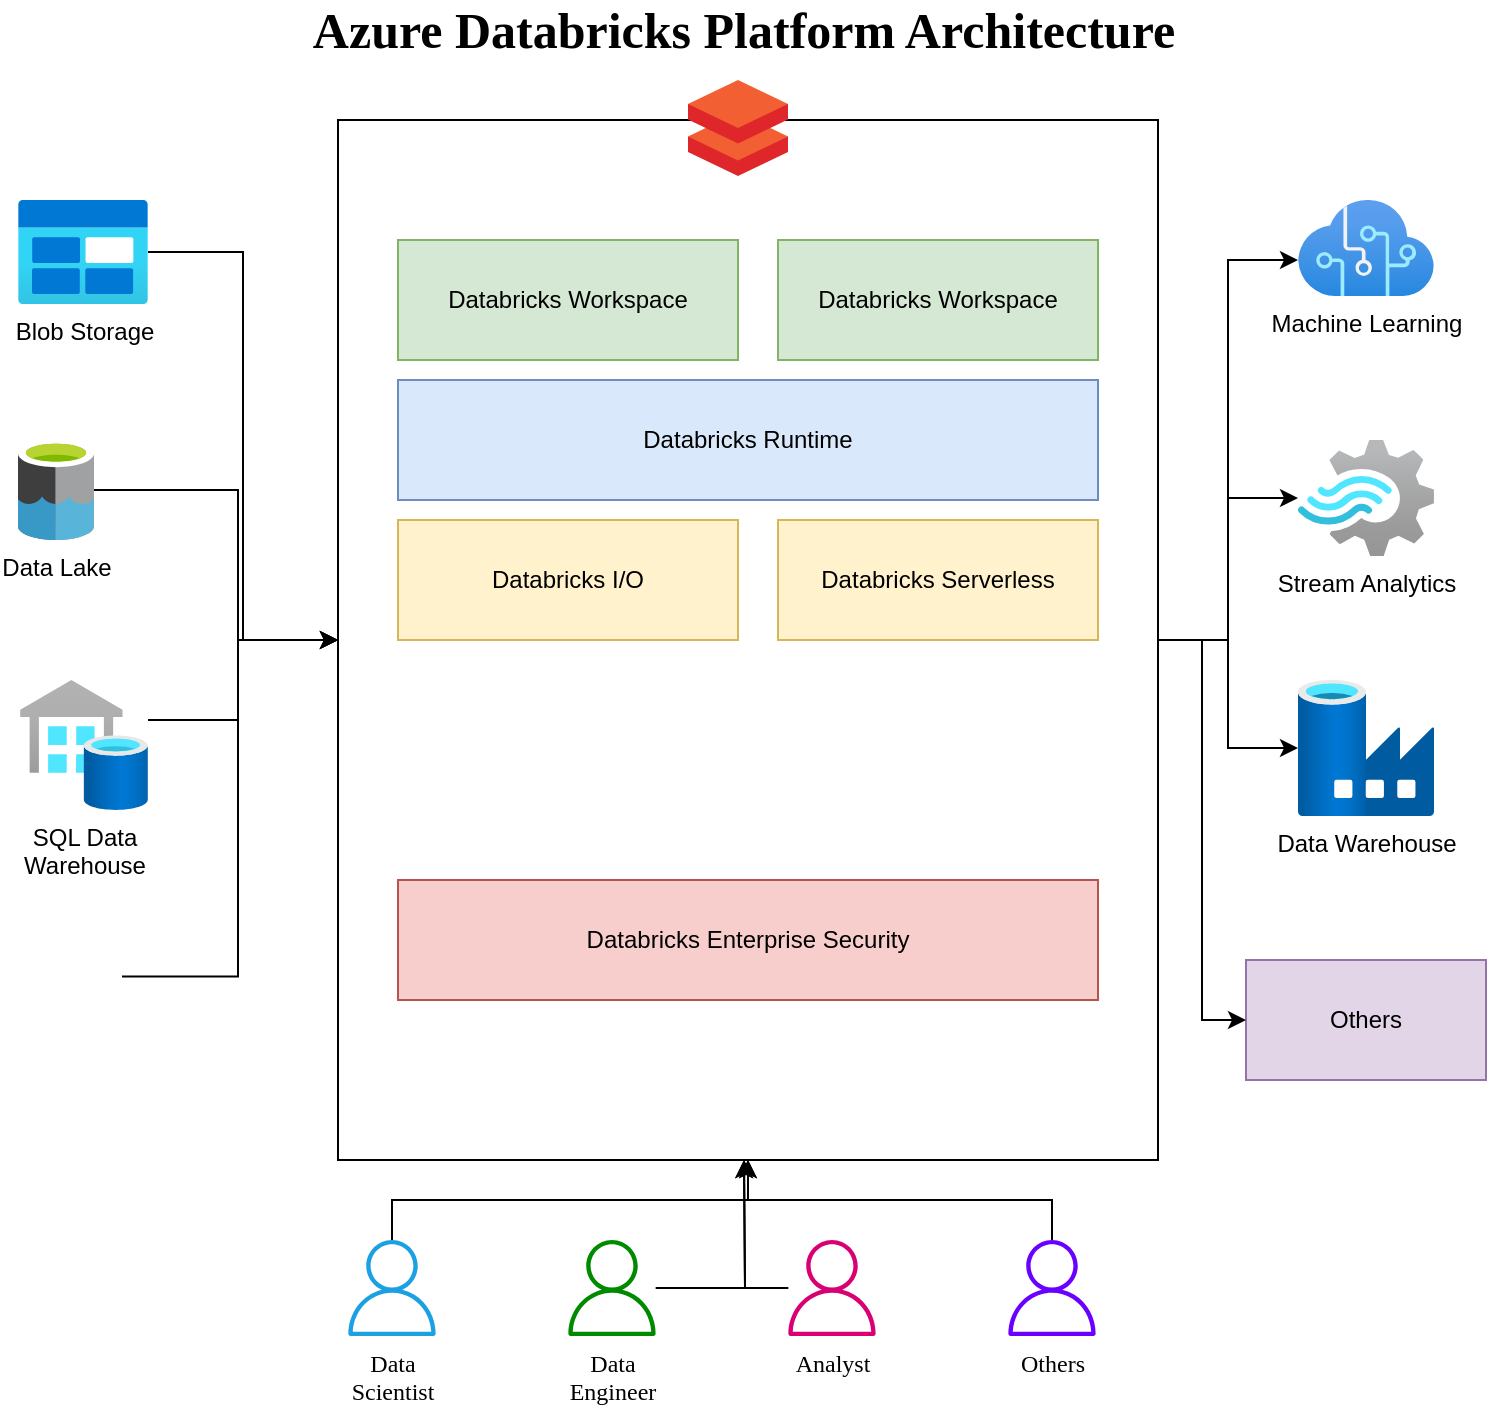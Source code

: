 <mxfile version="20.3.0" type="device"><diagram id="aikk5kH_f3teqSfTgfap" name="Page-1"><mxGraphModel dx="1018" dy="741" grid="1" gridSize="10" guides="1" tooltips="1" connect="1" arrows="1" fold="1" page="1" pageScale="1" pageWidth="827" pageHeight="1169" math="0" shadow="0"><root><mxCell id="0"/><mxCell id="1" parent="0"/><mxCell id="BiJC6RYbhKxjrmevh0S5-6" value="" style="group" vertex="1" connectable="0" parent="1"><mxGeometry x="47" y="60" width="734" height="580" as="geometry"/></mxCell><mxCell id="gmzN1oPStbFKmUODauD6-1" value="Blob Storage" style="aspect=fixed;html=1;points=[];align=center;image;fontSize=12;image=img/lib/azure2/general/Blob_Block.svg;" parent="BiJC6RYbhKxjrmevh0S5-6" vertex="1"><mxGeometry y="100" width="65" height="52" as="geometry"/></mxCell><mxCell id="gmzN1oPStbFKmUODauD6-2" value="Data Lake" style="sketch=0;aspect=fixed;html=1;points=[];align=center;image;fontSize=12;image=img/lib/mscae/Data_Lake.svg;" parent="BiJC6RYbhKxjrmevh0S5-6" vertex="1"><mxGeometry y="220" width="38" height="50" as="geometry"/></mxCell><mxCell id="gmzN1oPStbFKmUODauD6-21" style="edgeStyle=orthogonalEdgeStyle;rounded=0;orthogonalLoop=1;jettySize=auto;html=1;" parent="BiJC6RYbhKxjrmevh0S5-6" source="gmzN1oPStbFKmUODauD6-3" edge="1"><mxGeometry relative="1" as="geometry"><mxPoint x="160" y="320" as="targetPoint"/><Array as="points"><mxPoint x="110" y="360"/><mxPoint x="110" y="320"/></Array></mxGeometry></mxCell><mxCell id="gmzN1oPStbFKmUODauD6-3" value="SQL Data &lt;br&gt;Warehouse" style="aspect=fixed;html=1;points=[];align=center;image;fontSize=12;image=img/lib/azure2/databases/SQL_Data_Warehouses.svg;" parent="BiJC6RYbhKxjrmevh0S5-6" vertex="1"><mxGeometry x="1" y="340" width="64" height="65" as="geometry"/></mxCell><mxCell id="gmzN1oPStbFKmUODauD6-4" value="" style="rounded=0;whiteSpace=wrap;html=1;" parent="BiJC6RYbhKxjrmevh0S5-6" vertex="1"><mxGeometry x="160" y="60" width="410" height="520" as="geometry"/></mxCell><mxCell id="gmzN1oPStbFKmUODauD6-19" style="edgeStyle=orthogonalEdgeStyle;rounded=0;orthogonalLoop=1;jettySize=auto;html=1;entryX=0;entryY=0.5;entryDx=0;entryDy=0;" parent="BiJC6RYbhKxjrmevh0S5-6" source="gmzN1oPStbFKmUODauD6-1" target="gmzN1oPStbFKmUODauD6-4" edge="1"><mxGeometry relative="1" as="geometry"/></mxCell><mxCell id="gmzN1oPStbFKmUODauD6-20" style="edgeStyle=orthogonalEdgeStyle;rounded=0;orthogonalLoop=1;jettySize=auto;html=1;entryX=0;entryY=0.5;entryDx=0;entryDy=0;" parent="BiJC6RYbhKxjrmevh0S5-6" source="gmzN1oPStbFKmUODauD6-2" target="gmzN1oPStbFKmUODauD6-4" edge="1"><mxGeometry relative="1" as="geometry"><Array as="points"><mxPoint x="110" y="245"/><mxPoint x="110" y="320"/></Array></mxGeometry></mxCell><mxCell id="gmzN1oPStbFKmUODauD6-5" value="Machine Learning" style="aspect=fixed;html=1;points=[];align=center;image;fontSize=12;image=img/lib/azure2/ai_machine_learning/Cognitive_Services.svg;" parent="BiJC6RYbhKxjrmevh0S5-6" vertex="1"><mxGeometry x="640" y="100" width="68" height="48" as="geometry"/></mxCell><mxCell id="gmzN1oPStbFKmUODauD6-23" style="edgeStyle=orthogonalEdgeStyle;rounded=0;orthogonalLoop=1;jettySize=auto;html=1;entryX=0;entryY=0.625;entryDx=0;entryDy=0;entryPerimeter=0;" parent="BiJC6RYbhKxjrmevh0S5-6" source="gmzN1oPStbFKmUODauD6-4" target="gmzN1oPStbFKmUODauD6-5" edge="1"><mxGeometry relative="1" as="geometry"/></mxCell><mxCell id="gmzN1oPStbFKmUODauD6-6" value="Stream Analytics" style="aspect=fixed;html=1;points=[];align=center;image;fontSize=12;image=img/lib/azure2/iot/Stream_Analytics_Jobs.svg;" parent="BiJC6RYbhKxjrmevh0S5-6" vertex="1"><mxGeometry x="640" y="220" width="68" height="58.0" as="geometry"/></mxCell><mxCell id="gmzN1oPStbFKmUODauD6-24" style="edgeStyle=orthogonalEdgeStyle;rounded=0;orthogonalLoop=1;jettySize=auto;html=1;" parent="BiJC6RYbhKxjrmevh0S5-6" source="gmzN1oPStbFKmUODauD6-4" target="gmzN1oPStbFKmUODauD6-6" edge="1"><mxGeometry relative="1" as="geometry"/></mxCell><mxCell id="gmzN1oPStbFKmUODauD6-7" value="Data Warehouse" style="aspect=fixed;html=1;points=[];align=center;image;fontSize=12;image=img/lib/azure2/databases/Data_Factory.svg;" parent="BiJC6RYbhKxjrmevh0S5-6" vertex="1"><mxGeometry x="640" y="340" width="68" height="68" as="geometry"/></mxCell><mxCell id="gmzN1oPStbFKmUODauD6-25" style="edgeStyle=orthogonalEdgeStyle;rounded=0;orthogonalLoop=1;jettySize=auto;html=1;" parent="BiJC6RYbhKxjrmevh0S5-6" source="gmzN1oPStbFKmUODauD6-4" target="gmzN1oPStbFKmUODauD6-7" edge="1"><mxGeometry relative="1" as="geometry"/></mxCell><mxCell id="gmzN1oPStbFKmUODauD6-8" value="" style="sketch=0;aspect=fixed;html=1;points=[];align=center;image;fontSize=12;image=img/lib/mscae/Databricks.svg;" parent="BiJC6RYbhKxjrmevh0S5-6" vertex="1"><mxGeometry x="335" y="40" width="50" height="48" as="geometry"/></mxCell><mxCell id="gmzN1oPStbFKmUODauD6-9" value="Databricks Workspace" style="rounded=0;whiteSpace=wrap;html=1;fillColor=#d5e8d4;strokeColor=#82b366;" parent="BiJC6RYbhKxjrmevh0S5-6" vertex="1"><mxGeometry x="190" y="120" width="170" height="60" as="geometry"/></mxCell><mxCell id="gmzN1oPStbFKmUODauD6-10" value="Databricks Workspace" style="rounded=0;whiteSpace=wrap;html=1;fillColor=#d5e8d4;strokeColor=#82b366;" parent="BiJC6RYbhKxjrmevh0S5-6" vertex="1"><mxGeometry x="380" y="120" width="160" height="60" as="geometry"/></mxCell><mxCell id="gmzN1oPStbFKmUODauD6-11" value="Databricks Runtime" style="rounded=0;whiteSpace=wrap;html=1;fillColor=#dae8fc;strokeColor=#6c8ebf;" parent="BiJC6RYbhKxjrmevh0S5-6" vertex="1"><mxGeometry x="190" y="190" width="350" height="60" as="geometry"/></mxCell><mxCell id="gmzN1oPStbFKmUODauD6-12" value="Databricks I/O" style="rounded=0;whiteSpace=wrap;html=1;fillColor=#fff2cc;strokeColor=#d6b656;" parent="BiJC6RYbhKxjrmevh0S5-6" vertex="1"><mxGeometry x="190" y="260" width="170" height="60" as="geometry"/></mxCell><mxCell id="gmzN1oPStbFKmUODauD6-13" value="Databricks Serverless" style="rounded=0;whiteSpace=wrap;html=1;fillColor=#fff2cc;strokeColor=#d6b656;" parent="BiJC6RYbhKxjrmevh0S5-6" vertex="1"><mxGeometry x="380" y="260" width="160" height="60" as="geometry"/></mxCell><mxCell id="gmzN1oPStbFKmUODauD6-22" style="edgeStyle=orthogonalEdgeStyle;rounded=0;orthogonalLoop=1;jettySize=auto;html=1;entryX=0;entryY=0.5;entryDx=0;entryDy=0;" parent="BiJC6RYbhKxjrmevh0S5-6" source="gmzN1oPStbFKmUODauD6-16" target="gmzN1oPStbFKmUODauD6-4" edge="1"><mxGeometry relative="1" as="geometry"><Array as="points"><mxPoint x="110" y="488"/><mxPoint x="110" y="320"/></Array></mxGeometry></mxCell><mxCell id="gmzN1oPStbFKmUODauD6-16" value="" style="shape=image;verticalLabelPosition=bottom;labelBackgroundColor=default;verticalAlign=top;aspect=fixed;imageAspect=0;image=http://svn.apache.org/repos/asf/kafka/site/logos/kafka-logo-tall.png;" parent="BiJC6RYbhKxjrmevh0S5-6" vertex="1"><mxGeometry y="460" width="52" height="56.61" as="geometry"/></mxCell><mxCell id="gmzN1oPStbFKmUODauD6-17" value="" style="shape=image;verticalLabelPosition=bottom;labelBackgroundColor=default;verticalAlign=top;aspect=fixed;imageAspect=0;image=https://upload.wikimedia.org/wikipedia/commons/thumb/f/f3/Apache_Spark_logo.svg/2560px-Apache_Spark_logo.svg.png;" parent="BiJC6RYbhKxjrmevh0S5-6" vertex="1"><mxGeometry x="320" y="350.88" width="110" height="57.12" as="geometry"/></mxCell><mxCell id="gmzN1oPStbFKmUODauD6-18" value="Databricks Enterprise Security" style="rounded=0;whiteSpace=wrap;html=1;fillColor=#f8cecc;strokeColor=#b85450;" parent="BiJC6RYbhKxjrmevh0S5-6" vertex="1"><mxGeometry x="190" y="440" width="350" height="60" as="geometry"/></mxCell><mxCell id="BiJC6RYbhKxjrmevh0S5-1" value="Others" style="rounded=0;whiteSpace=wrap;html=1;fillColor=#e1d5e7;strokeColor=#9673a6;" vertex="1" parent="BiJC6RYbhKxjrmevh0S5-6"><mxGeometry x="614" y="480" width="120" height="60" as="geometry"/></mxCell><mxCell id="BiJC6RYbhKxjrmevh0S5-2" style="edgeStyle=orthogonalEdgeStyle;rounded=0;orthogonalLoop=1;jettySize=auto;html=1;entryX=0;entryY=0.5;entryDx=0;entryDy=0;" edge="1" parent="BiJC6RYbhKxjrmevh0S5-6" source="gmzN1oPStbFKmUODauD6-4" target="BiJC6RYbhKxjrmevh0S5-1"><mxGeometry relative="1" as="geometry"/></mxCell><mxCell id="BiJC6RYbhKxjrmevh0S5-5" value="Azure Databricks Platform Architecture" style="text;html=1;strokeColor=none;fillColor=none;align=center;verticalAlign=middle;whiteSpace=wrap;rounded=0;fontStyle=1;fontFamily=Verdana;fontSize=25;" vertex="1" parent="BiJC6RYbhKxjrmevh0S5-6"><mxGeometry x="52" width="622" height="30" as="geometry"/></mxCell><mxCell id="BiJC6RYbhKxjrmevh0S5-13" style="edgeStyle=orthogonalEdgeStyle;rounded=0;orthogonalLoop=1;jettySize=auto;html=1;entryX=0.5;entryY=1;entryDx=0;entryDy=0;fontFamily=Verdana;fontSize=25;fontColor=#000000;" edge="1" parent="1" source="BiJC6RYbhKxjrmevh0S5-9" target="gmzN1oPStbFKmUODauD6-4"><mxGeometry relative="1" as="geometry"/></mxCell><mxCell id="BiJC6RYbhKxjrmevh0S5-9" value="&lt;font color=&quot;#000000&quot;&gt;Data&lt;br&gt;Scientist&lt;/font&gt;" style="sketch=0;outlineConnect=0;fontColor=#ffffff;fillColor=#1ba1e2;strokeColor=#006EAF;dashed=0;verticalLabelPosition=bottom;verticalAlign=top;align=center;html=1;fontSize=12;fontStyle=0;aspect=fixed;pointerEvents=1;shape=mxgraph.aws4.user;fontFamily=Verdana;" vertex="1" parent="1"><mxGeometry x="210" y="680" width="48" height="48" as="geometry"/></mxCell><mxCell id="BiJC6RYbhKxjrmevh0S5-14" style="edgeStyle=orthogonalEdgeStyle;rounded=0;orthogonalLoop=1;jettySize=auto;html=1;fontFamily=Verdana;fontSize=25;fontColor=#000000;" edge="1" parent="1" source="BiJC6RYbhKxjrmevh0S5-10"><mxGeometry relative="1" as="geometry"><mxPoint x="410" y="640" as="targetPoint"/></mxGeometry></mxCell><mxCell id="BiJC6RYbhKxjrmevh0S5-10" value="&lt;font color=&quot;#000000&quot;&gt;Data &lt;br&gt;Engineer&lt;/font&gt;" style="sketch=0;outlineConnect=0;fontColor=#ffffff;fillColor=#008a00;strokeColor=#005700;dashed=0;verticalLabelPosition=bottom;verticalAlign=top;align=center;html=1;fontSize=12;fontStyle=0;aspect=fixed;pointerEvents=1;shape=mxgraph.aws4.user;fontFamily=Verdana;" vertex="1" parent="1"><mxGeometry x="320" y="680" width="48" height="48" as="geometry"/></mxCell><mxCell id="BiJC6RYbhKxjrmevh0S5-15" style="edgeStyle=orthogonalEdgeStyle;rounded=0;orthogonalLoop=1;jettySize=auto;html=1;fontFamily=Verdana;fontSize=25;fontColor=#000000;" edge="1" parent="1" source="BiJC6RYbhKxjrmevh0S5-11"><mxGeometry relative="1" as="geometry"><mxPoint x="410" y="640" as="targetPoint"/></mxGeometry></mxCell><mxCell id="BiJC6RYbhKxjrmevh0S5-11" value="&lt;font color=&quot;#000000&quot;&gt;Analyst&lt;/font&gt;" style="sketch=0;outlineConnect=0;fontColor=#ffffff;fillColor=#d80073;strokeColor=#A50040;dashed=0;verticalLabelPosition=bottom;verticalAlign=top;align=center;html=1;fontSize=12;fontStyle=0;aspect=fixed;pointerEvents=1;shape=mxgraph.aws4.user;fontFamily=Verdana;" vertex="1" parent="1"><mxGeometry x="430" y="680" width="48" height="48" as="geometry"/></mxCell><mxCell id="BiJC6RYbhKxjrmevh0S5-16" style="edgeStyle=orthogonalEdgeStyle;rounded=0;orthogonalLoop=1;jettySize=auto;html=1;fontFamily=Verdana;fontSize=25;fontColor=#000000;" edge="1" parent="1" source="BiJC6RYbhKxjrmevh0S5-12" target="gmzN1oPStbFKmUODauD6-4"><mxGeometry relative="1" as="geometry"/></mxCell><mxCell id="BiJC6RYbhKxjrmevh0S5-12" value="&lt;font color=&quot;#000000&quot;&gt;Others&lt;/font&gt;" style="sketch=0;outlineConnect=0;fontColor=#ffffff;fillColor=#6a00ff;strokeColor=#3700CC;dashed=0;verticalLabelPosition=bottom;verticalAlign=top;align=center;html=1;fontSize=12;fontStyle=0;aspect=fixed;pointerEvents=1;shape=mxgraph.aws4.user;fontFamily=Verdana;" vertex="1" parent="1"><mxGeometry x="540" y="680" width="48" height="48" as="geometry"/></mxCell></root></mxGraphModel></diagram></mxfile>